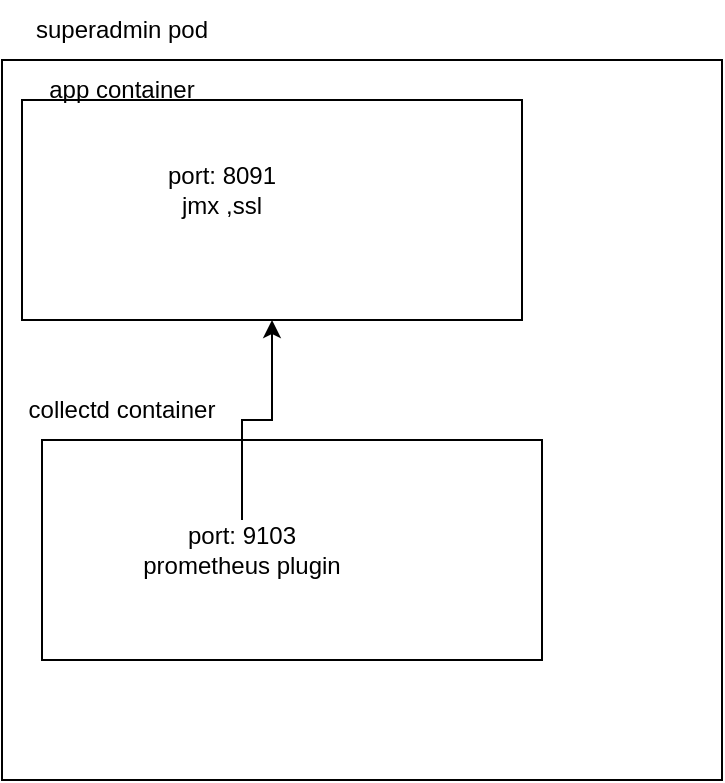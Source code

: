 <mxfile version="20.8.23" type="github">
  <diagram name="第 1 页" id="ayuYj6sYIHKGLGVzI6dH">
    <mxGraphModel dx="1188" dy="634" grid="1" gridSize="10" guides="1" tooltips="1" connect="1" arrows="1" fold="1" page="1" pageScale="1" pageWidth="827" pageHeight="1169" math="0" shadow="0">
      <root>
        <mxCell id="0" />
        <mxCell id="1" parent="0" />
        <mxCell id="eGdA60VEzhaD9GX52T_X-1" value="" style="whiteSpace=wrap;html=1;aspect=fixed;" vertex="1" parent="1">
          <mxGeometry x="200" y="260" width="360" height="360" as="geometry" />
        </mxCell>
        <mxCell id="eGdA60VEzhaD9GX52T_X-2" value="superadmin pod" style="text;html=1;strokeColor=none;fillColor=none;align=center;verticalAlign=middle;whiteSpace=wrap;rounded=0;" vertex="1" parent="1">
          <mxGeometry x="200" y="230" width="120" height="30" as="geometry" />
        </mxCell>
        <mxCell id="eGdA60VEzhaD9GX52T_X-3" value="" style="rounded=0;whiteSpace=wrap;html=1;" vertex="1" parent="1">
          <mxGeometry x="210" y="280" width="250" height="110" as="geometry" />
        </mxCell>
        <mxCell id="eGdA60VEzhaD9GX52T_X-4" value="app container" style="text;html=1;strokeColor=none;fillColor=none;align=center;verticalAlign=middle;whiteSpace=wrap;rounded=0;" vertex="1" parent="1">
          <mxGeometry x="200" y="260" width="120" height="30" as="geometry" />
        </mxCell>
        <mxCell id="eGdA60VEzhaD9GX52T_X-5" value="" style="rounded=0;whiteSpace=wrap;html=1;" vertex="1" parent="1">
          <mxGeometry x="220" y="450" width="250" height="110" as="geometry" />
        </mxCell>
        <mxCell id="eGdA60VEzhaD9GX52T_X-6" value="collectd container" style="text;html=1;strokeColor=none;fillColor=none;align=center;verticalAlign=middle;whiteSpace=wrap;rounded=0;" vertex="1" parent="1">
          <mxGeometry x="200" y="420" width="120" height="30" as="geometry" />
        </mxCell>
        <mxCell id="eGdA60VEzhaD9GX52T_X-7" value="port: 8091&lt;br&gt;jmx ,ssl" style="text;html=1;strokeColor=none;fillColor=none;align=center;verticalAlign=middle;whiteSpace=wrap;rounded=0;" vertex="1" parent="1">
          <mxGeometry x="250" y="310" width="120" height="30" as="geometry" />
        </mxCell>
        <mxCell id="eGdA60VEzhaD9GX52T_X-9" value="" style="edgeStyle=orthogonalEdgeStyle;rounded=0;orthogonalLoop=1;jettySize=auto;html=1;" edge="1" parent="1" source="eGdA60VEzhaD9GX52T_X-8" target="eGdA60VEzhaD9GX52T_X-3">
          <mxGeometry relative="1" as="geometry" />
        </mxCell>
        <mxCell id="eGdA60VEzhaD9GX52T_X-8" value="port: 9103&lt;br&gt;prometheus plugin" style="text;html=1;strokeColor=none;fillColor=none;align=center;verticalAlign=middle;whiteSpace=wrap;rounded=0;" vertex="1" parent="1">
          <mxGeometry x="260" y="490" width="120" height="30" as="geometry" />
        </mxCell>
      </root>
    </mxGraphModel>
  </diagram>
</mxfile>
